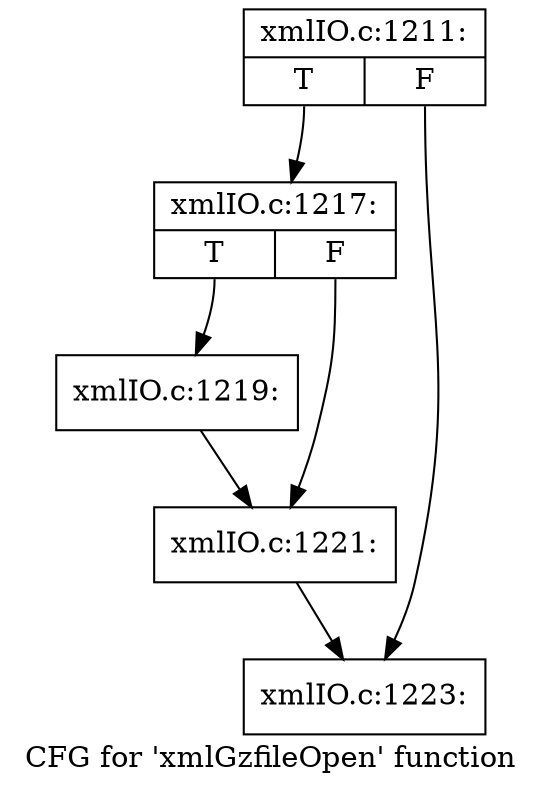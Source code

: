 digraph "CFG for 'xmlGzfileOpen' function" {
	label="CFG for 'xmlGzfileOpen' function";

	Node0x52d8d60 [shape=record,label="{xmlIO.c:1211:|{<s0>T|<s1>F}}"];
	Node0x52d8d60:s0 -> Node0x539dba0;
	Node0x52d8d60:s1 -> Node0x539ded0;
	Node0x539dba0 [shape=record,label="{xmlIO.c:1217:|{<s0>T|<s1>F}}"];
	Node0x539dba0:s0 -> Node0x539e2b0;
	Node0x539dba0:s1 -> Node0x539e300;
	Node0x539e2b0 [shape=record,label="{xmlIO.c:1219:}"];
	Node0x539e2b0 -> Node0x539e300;
	Node0x539e300 [shape=record,label="{xmlIO.c:1221:}"];
	Node0x539e300 -> Node0x539ded0;
	Node0x539ded0 [shape=record,label="{xmlIO.c:1223:}"];
}
